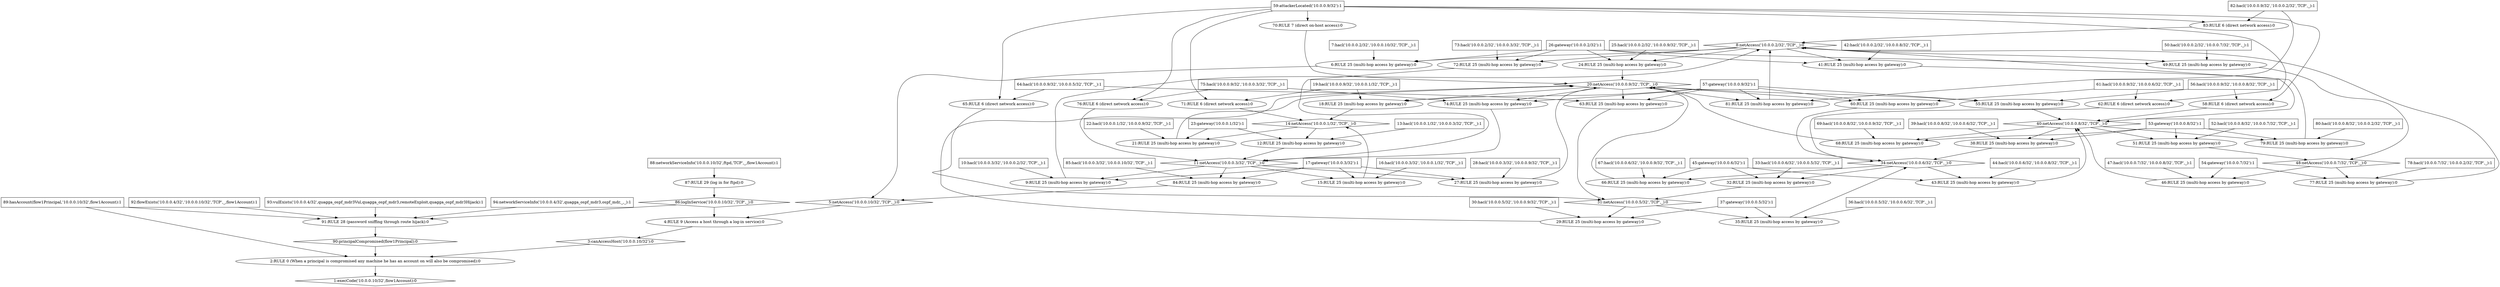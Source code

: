 digraph G {
	1 [label="1:execCode('10.0.0.10/32',flow1Account):0",shape=diamond];
	2 [label="2:RULE 0 (When a principal is compromised any machine he has an account on will also be compromised):0",shape=ellipse];
	3 [label="3:canAccessHost('10.0.0.10/32'):0",shape=diamond];
	4 [label="4:RULE 9 (Access a host through a log-in service):0",shape=ellipse];
	5 [label="5:netAccess('10.0.0.10/32','TCP',_):0",shape=diamond];
	6 [label="6:RULE 25 (multi-hop access by gateway):0",shape=ellipse];
	7 [label="7:hacl('10.0.0.2/32','10.0.0.10/32','TCP',_):1",shape=box];
	8 [label="8:netAccess('10.0.0.2/32','TCP',_):0",shape=diamond];
	9 [label="9:RULE 25 (multi-hop access by gateway):0",shape=ellipse];
	10 [label="10:hacl('10.0.0.3/32','10.0.0.2/32','TCP',_):1",shape=box];
	11 [label="11:netAccess('10.0.0.3/32','TCP',_):0",shape=diamond];
	12 [label="12:RULE 25 (multi-hop access by gateway):0",shape=ellipse];
	13 [label="13:hacl('10.0.0.1/32','10.0.0.3/32','TCP',_):1",shape=box];
	14 [label="14:netAccess('10.0.0.1/32','TCP',_):0",shape=diamond];
	15 [label="15:RULE 25 (multi-hop access by gateway):0",shape=ellipse];
	16 [label="16:hacl('10.0.0.3/32','10.0.0.1/32','TCP',_):1",shape=box];
	17 [label="17:gateway('10.0.0.3/32'):1",shape=box];
	18 [label="18:RULE 25 (multi-hop access by gateway):0",shape=ellipse];
	19 [label="19:hacl('10.0.0.9/32','10.0.0.1/32','TCP',_):1",shape=box];
	20 [label="20:netAccess('10.0.0.9/32','TCP',_):0",shape=diamond];
	21 [label="21:RULE 25 (multi-hop access by gateway):0",shape=ellipse];
	22 [label="22:hacl('10.0.0.1/32','10.0.0.9/32','TCP',_):1",shape=box];
	23 [label="23:gateway('10.0.0.1/32'):1",shape=box];
	24 [label="24:RULE 25 (multi-hop access by gateway):0",shape=ellipse];
	25 [label="25:hacl('10.0.0.2/32','10.0.0.9/32','TCP',_):1",shape=box];
	26 [label="26:gateway('10.0.0.2/32'):1",shape=box];
	27 [label="27:RULE 25 (multi-hop access by gateway):0",shape=ellipse];
	28 [label="28:hacl('10.0.0.3/32','10.0.0.9/32','TCP',_):1",shape=box];
	29 [label="29:RULE 25 (multi-hop access by gateway):0",shape=ellipse];
	30 [label="30:hacl('10.0.0.5/32','10.0.0.9/32','TCP',_):1",shape=box];
	31 [label="31:netAccess('10.0.0.5/32','TCP',_):0",shape=diamond];
	32 [label="32:RULE 25 (multi-hop access by gateway):0",shape=ellipse];
	33 [label="33:hacl('10.0.0.6/32','10.0.0.5/32','TCP',_):1",shape=box];
	34 [label="34:netAccess('10.0.0.6/32','TCP',_):0",shape=diamond];
	35 [label="35:RULE 25 (multi-hop access by gateway):0",shape=ellipse];
	36 [label="36:hacl('10.0.0.5/32','10.0.0.6/32','TCP',_):1",shape=box];
	37 [label="37:gateway('10.0.0.5/32'):1",shape=box];
	38 [label="38:RULE 25 (multi-hop access by gateway):0",shape=ellipse];
	39 [label="39:hacl('10.0.0.8/32','10.0.0.6/32','TCP',_):1",shape=box];
	40 [label="40:netAccess('10.0.0.8/32','TCP',_):0",shape=diamond];
	41 [label="41:RULE 25 (multi-hop access by gateway):0",shape=ellipse];
	42 [label="42:hacl('10.0.0.2/32','10.0.0.8/32','TCP',_):1",shape=box];
	43 [label="43:RULE 25 (multi-hop access by gateway):0",shape=ellipse];
	44 [label="44:hacl('10.0.0.6/32','10.0.0.8/32','TCP',_):1",shape=box];
	45 [label="45:gateway('10.0.0.6/32'):1",shape=box];
	46 [label="46:RULE 25 (multi-hop access by gateway):0",shape=ellipse];
	47 [label="47:hacl('10.0.0.7/32','10.0.0.8/32','TCP',_):1",shape=box];
	48 [label="48:netAccess('10.0.0.7/32','TCP',_):0",shape=diamond];
	49 [label="49:RULE 25 (multi-hop access by gateway):0",shape=ellipse];
	50 [label="50:hacl('10.0.0.2/32','10.0.0.7/32','TCP',_):1",shape=box];
	51 [label="51:RULE 25 (multi-hop access by gateway):0",shape=ellipse];
	52 [label="52:hacl('10.0.0.8/32','10.0.0.7/32','TCP',_):1",shape=box];
	53 [label="53:gateway('10.0.0.8/32'):1",shape=box];
	54 [label="54:gateway('10.0.0.7/32'):1",shape=box];
	55 [label="55:RULE 25 (multi-hop access by gateway):0",shape=ellipse];
	56 [label="56:hacl('10.0.0.9/32','10.0.0.8/32','TCP',_):1",shape=box];
	57 [label="57:gateway('10.0.0.9/32'):1",shape=box];
	58 [label="58:RULE 6 (direct network access):0",shape=ellipse];
	59 [label="59:attackerLocated('10.0.0.9/32'):1",shape=box];
	60 [label="60:RULE 25 (multi-hop access by gateway):0",shape=ellipse];
	61 [label="61:hacl('10.0.0.9/32','10.0.0.6/32','TCP',_):1",shape=box];
	62 [label="62:RULE 6 (direct network access):0",shape=ellipse];
	63 [label="63:RULE 25 (multi-hop access by gateway):0",shape=ellipse];
	64 [label="64:hacl('10.0.0.9/32','10.0.0.5/32','TCP',_):1",shape=box];
	65 [label="65:RULE 6 (direct network access):0",shape=ellipse];
	66 [label="66:RULE 25 (multi-hop access by gateway):0",shape=ellipse];
	67 [label="67:hacl('10.0.0.6/32','10.0.0.9/32','TCP',_):1",shape=box];
	68 [label="68:RULE 25 (multi-hop access by gateway):0",shape=ellipse];
	69 [label="69:hacl('10.0.0.8/32','10.0.0.9/32','TCP',_):1",shape=box];
	70 [label="70:RULE 7 (direct on-host access):0",shape=ellipse];
	71 [label="71:RULE 6 (direct network access):0",shape=ellipse];
	72 [label="72:RULE 25 (multi-hop access by gateway):0",shape=ellipse];
	73 [label="73:hacl('10.0.0.2/32','10.0.0.3/32','TCP',_):1",shape=box];
	74 [label="74:RULE 25 (multi-hop access by gateway):0",shape=ellipse];
	75 [label="75:hacl('10.0.0.9/32','10.0.0.3/32','TCP',_):1",shape=box];
	76 [label="76:RULE 6 (direct network access):0",shape=ellipse];
	77 [label="77:RULE 25 (multi-hop access by gateway):0",shape=ellipse];
	78 [label="78:hacl('10.0.0.7/32','10.0.0.2/32','TCP',_):1",shape=box];
	79 [label="79:RULE 25 (multi-hop access by gateway):0",shape=ellipse];
	80 [label="80:hacl('10.0.0.8/32','10.0.0.2/32','TCP',_):1",shape=box];
	81 [label="81:RULE 25 (multi-hop access by gateway):0",shape=ellipse];
	82 [label="82:hacl('10.0.0.9/32','10.0.0.2/32','TCP',_):1",shape=box];
	83 [label="83:RULE 6 (direct network access):0",shape=ellipse];
	84 [label="84:RULE 25 (multi-hop access by gateway):0",shape=ellipse];
	85 [label="85:hacl('10.0.0.3/32','10.0.0.10/32','TCP',_):1",shape=box];
	86 [label="86:logInService('10.0.0.10/32','TCP',_):0",shape=diamond];
	87 [label="87:RULE 29 (log in for ftpd):0",shape=ellipse];
	88 [label="88:networkServiceInfo('10.0.0.10/32',ftpd,'TCP',_,flow1Account):1",shape=box];
	89 [label="89:hasAccount(flow1Principal,'10.0.0.10/32',flow1Account):1",shape=box];
	90 [label="90:principalCompromised(flow1Principal):0",shape=diamond];
	91 [label="91:RULE 28 (password sniffing through route hijack):0",shape=ellipse];
	92 [label="92:flowExists('10.0.0.4/32','10.0.0.10/32','TCP',_,flow1Account):1",shape=box];
	93 [label="93:vulExists('10.0.0.4/32',quagga_ospf_mdr3Vul,quagga_ospf_mdr3,remoteExploit,quagga_ospf_mdr3Hijack):1",shape=box];
	94 [label="94:networkServiceInfo('10.0.0.4/32',quagga_ospf_mdr3,ospf_mdr,_,_):1",shape=box];
	7 -> 	6;
	10 -> 	9;
	13 -> 	12;
	16 -> 	15;
	11 -> 	15;
	17 -> 	15;
	15 -> 	14;
	19 -> 	18;
	22 -> 	21;
	14 -> 	21;
	23 -> 	21;
	21 -> 	20;
	25 -> 	24;
	8 -> 	24;
	26 -> 	24;
	24 -> 	20;
	28 -> 	27;
	11 -> 	27;
	17 -> 	27;
	27 -> 	20;
	30 -> 	29;
	33 -> 	32;
	36 -> 	35;
	31 -> 	35;
	37 -> 	35;
	35 -> 	34;
	39 -> 	38;
	42 -> 	41;
	8 -> 	41;
	26 -> 	41;
	41 -> 	40;
	44 -> 	43;
	34 -> 	43;
	45 -> 	43;
	43 -> 	40;
	47 -> 	46;
	50 -> 	49;
	8 -> 	49;
	26 -> 	49;
	49 -> 	48;
	52 -> 	51;
	40 -> 	51;
	53 -> 	51;
	51 -> 	48;
	48 -> 	46;
	54 -> 	46;
	46 -> 	40;
	56 -> 	55;
	20 -> 	55;
	57 -> 	55;
	55 -> 	40;
	56 -> 	58;
	59 -> 	58;
	58 -> 	40;
	40 -> 	38;
	53 -> 	38;
	38 -> 	34;
	61 -> 	60;
	20 -> 	60;
	57 -> 	60;
	60 -> 	34;
	61 -> 	62;
	59 -> 	62;
	62 -> 	34;
	34 -> 	32;
	45 -> 	32;
	32 -> 	31;
	64 -> 	63;
	20 -> 	63;
	57 -> 	63;
	63 -> 	31;
	64 -> 	65;
	59 -> 	65;
	65 -> 	31;
	31 -> 	29;
	37 -> 	29;
	29 -> 	20;
	67 -> 	66;
	34 -> 	66;
	45 -> 	66;
	66 -> 	20;
	69 -> 	68;
	40 -> 	68;
	53 -> 	68;
	68 -> 	20;
	59 -> 	70;
	70 -> 	20;
	20 -> 	18;
	57 -> 	18;
	18 -> 	14;
	19 -> 	71;
	59 -> 	71;
	71 -> 	14;
	14 -> 	12;
	23 -> 	12;
	12 -> 	11;
	73 -> 	72;
	8 -> 	72;
	26 -> 	72;
	72 -> 	11;
	75 -> 	74;
	20 -> 	74;
	57 -> 	74;
	74 -> 	11;
	75 -> 	76;
	59 -> 	76;
	76 -> 	11;
	11 -> 	9;
	17 -> 	9;
	9 -> 	8;
	78 -> 	77;
	48 -> 	77;
	54 -> 	77;
	77 -> 	8;
	80 -> 	79;
	40 -> 	79;
	53 -> 	79;
	79 -> 	8;
	82 -> 	81;
	20 -> 	81;
	57 -> 	81;
	81 -> 	8;
	82 -> 	83;
	59 -> 	83;
	83 -> 	8;
	8 -> 	6;
	26 -> 	6;
	6 -> 	5;
	85 -> 	84;
	11 -> 	84;
	17 -> 	84;
	84 -> 	5;
	5 -> 	4;
	88 -> 	87;
	87 -> 	86;
	86 -> 	4;
	4 -> 	3;
	3 -> 	2;
	89 -> 	2;
	92 -> 	91;
	86 -> 	91;
	93 -> 	91;
	94 -> 	91;
	89 -> 	91;
	91 -> 	90;
	90 -> 	2;
	2 -> 	1;
}
